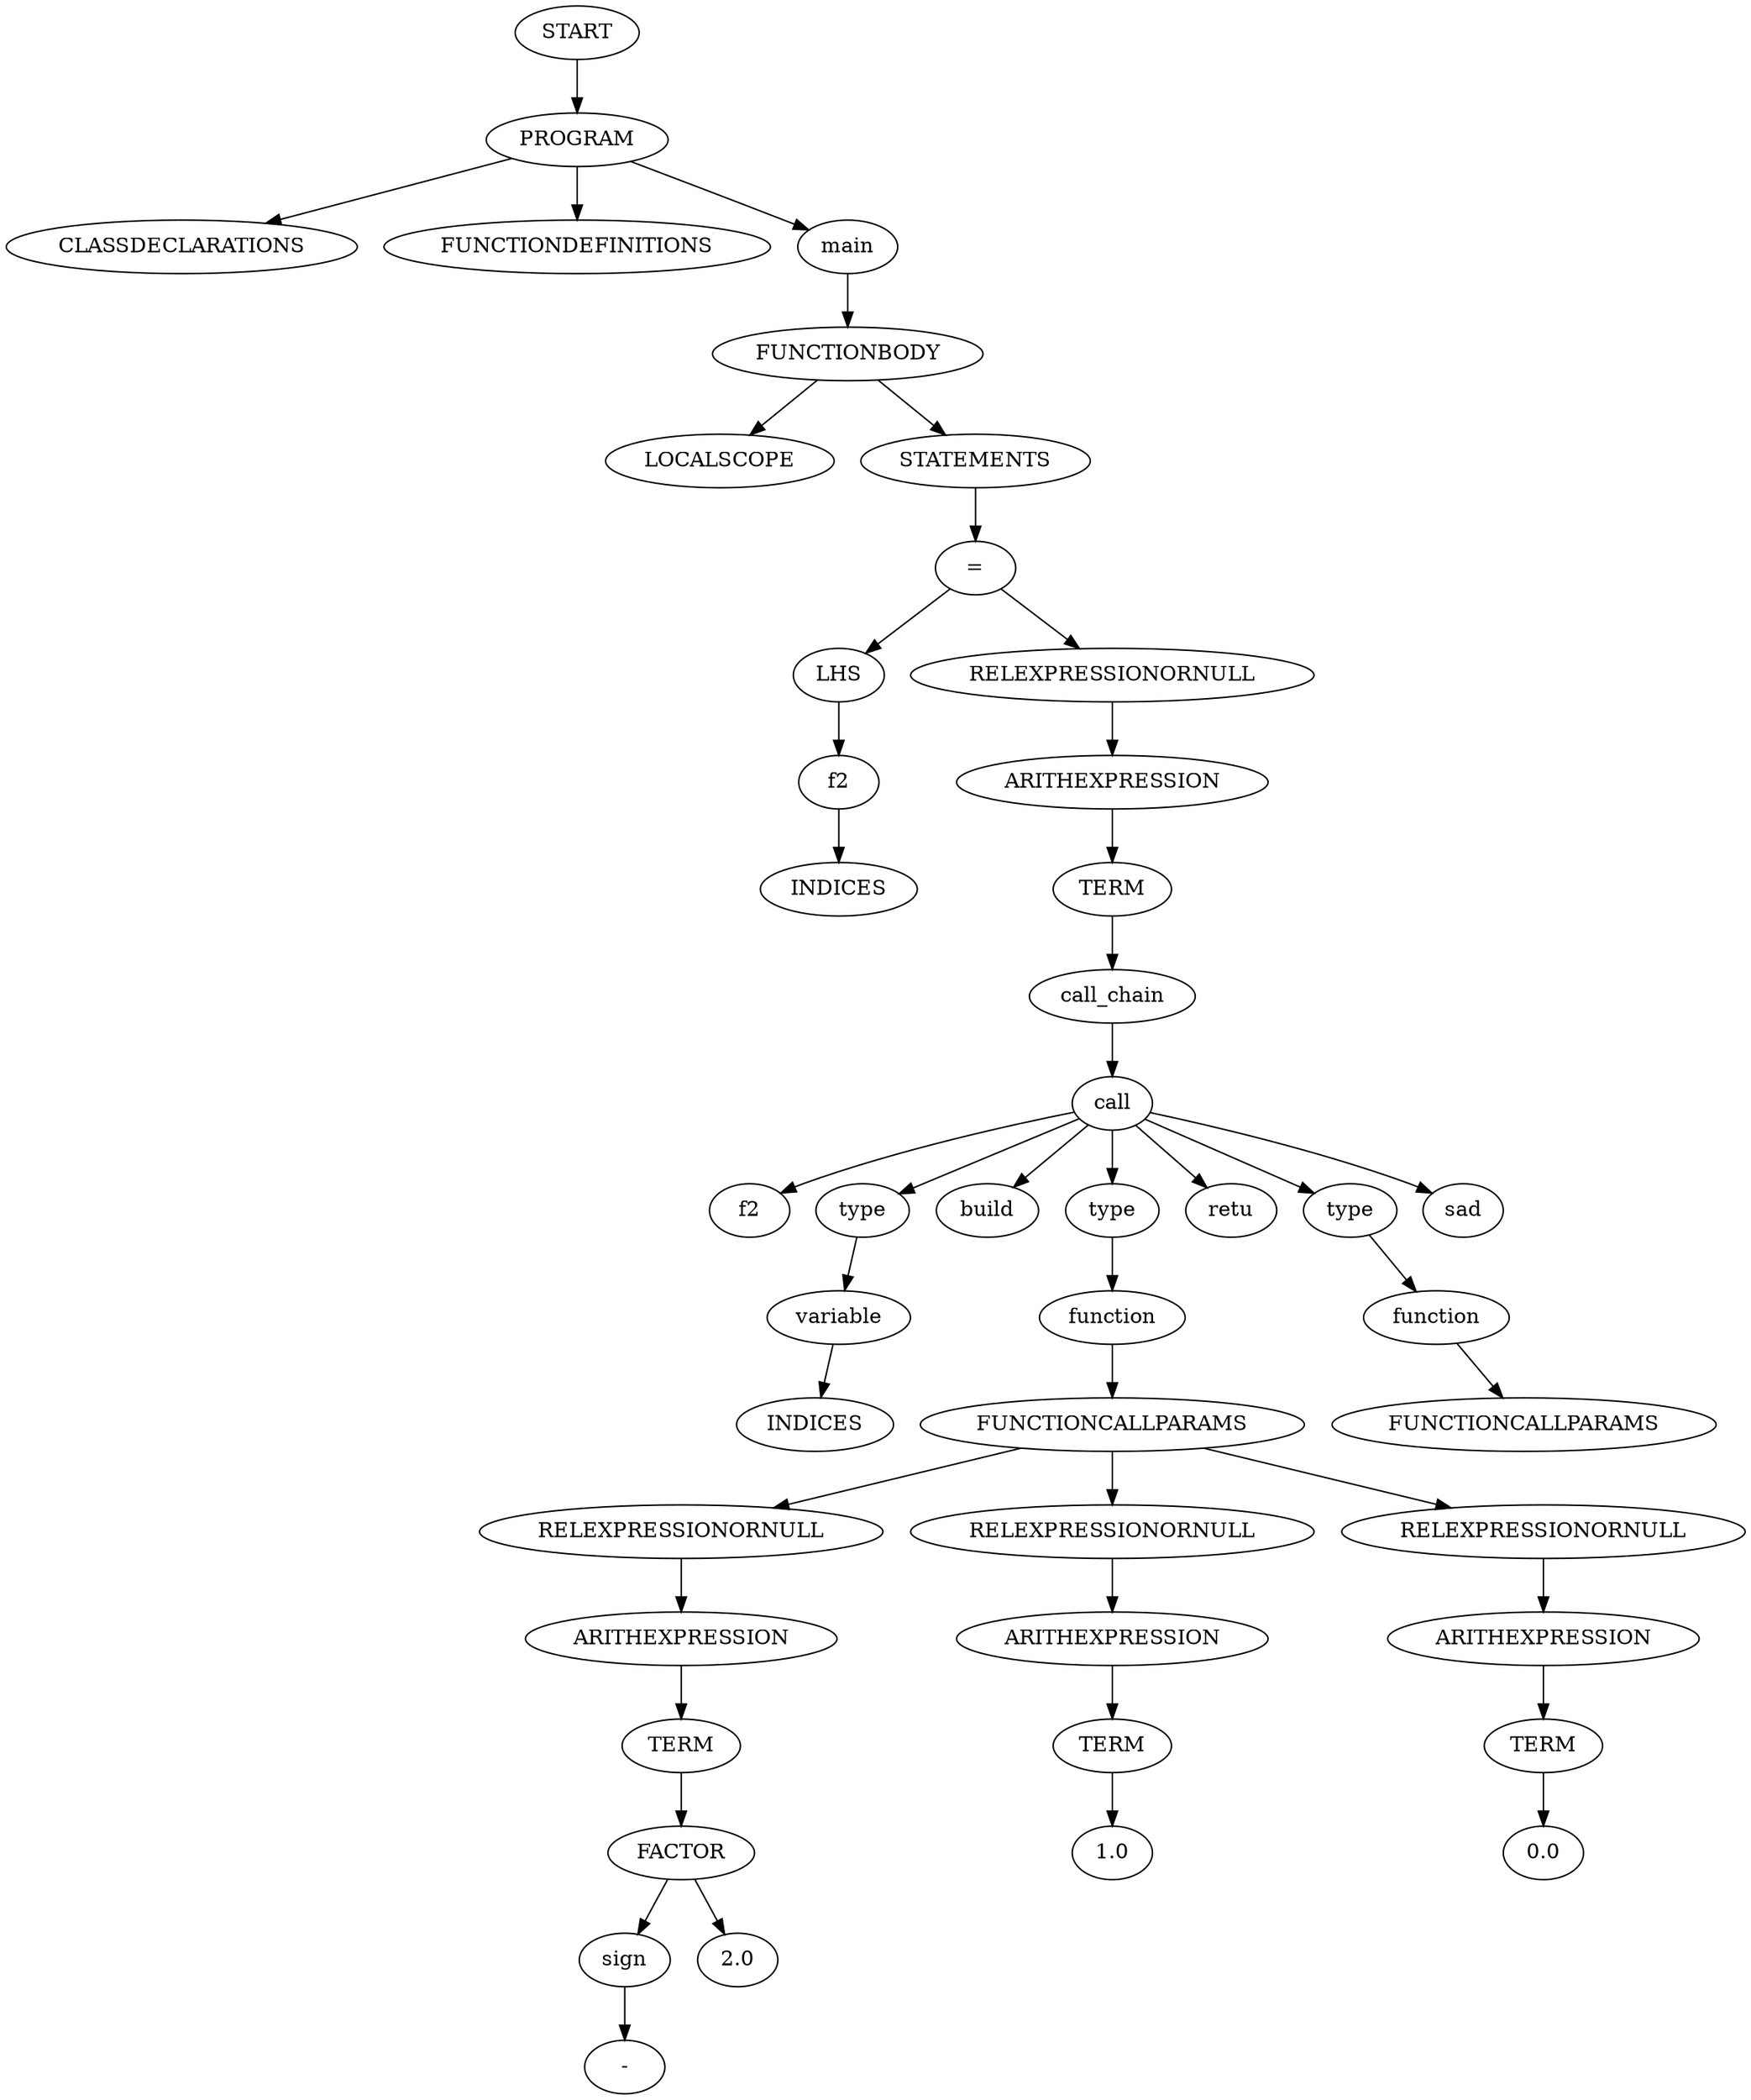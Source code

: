 digraph AST {
0 [label="START"];
0 -> 1;
1 [label="PROGRAM"];
1 -> 2;
2 [label="CLASSDECLARATIONS"];
1 -> 3;
3 [label="FUNCTIONDEFINITIONS"];
1 -> 4;
4 [label="main"];
4 -> 5;
5 [label="FUNCTIONBODY"];
5 -> 6;
6 [label="LOCALSCOPE"];
5 -> 7;
7 [label="STATEMENTS"];
7 -> 11;
11 [label="="];
11 -> 8;
8 [label="LHS"];
8 -> 9;
9 [label="f2"];
9 -> 10;
10 [label="INDICES"];
11 -> 59;
59 [label="RELEXPRESSIONORNULL"];
59 -> 12;
12 [label="ARITHEXPRESSION"];
12 -> 13;
13 [label="TERM"];
13 -> 14;
14 [label="call_chain"];
14 -> 15;
15 [label="call"];
15 -> 16;
16 [label="f2"];
15 -> 17;
17 [label="type"];
17 -> 18;
18 [label="variable"];
18 -> 19;
19 [label="INDICES"];
15 -> 21;
21 [label="build"];
15 -> 22;
22 [label="type"];
22 -> 23;
23 [label="function"];
23 -> 24;
24 [label="FUNCTIONCALLPARAMS"];
24 -> 33;
33 [label="RELEXPRESSIONORNULL"];
33 -> 25;
25 [label="ARITHEXPRESSION"];
25 -> 26;
26 [label="TERM"];
26 -> 27;
27 [label="FACTOR"];
27 -> 28;
28 [label="sign"];
28 -> 29;
29 [label="-"];
27 -> 30;
30 [label="2.0"];
24 -> 40;
40 [label="RELEXPRESSIONORNULL"];
40 -> 35;
35 [label="ARITHEXPRESSION"];
35 -> 36;
36 [label="TERM"];
36 -> 37;
37 [label="1.0"];
24 -> 47;
47 [label="RELEXPRESSIONORNULL"];
47 -> 42;
42 [label="ARITHEXPRESSION"];
42 -> 43;
43 [label="TERM"];
43 -> 44;
44 [label="0.0"];
15 -> 50;
50 [label="retu"];
15 -> 51;
51 [label="type"];
51 -> 52;
52 [label="function"];
52 -> 53;
53 [label="FUNCTIONCALLPARAMS"];
15 -> 55;
55 [label="sad"];
}